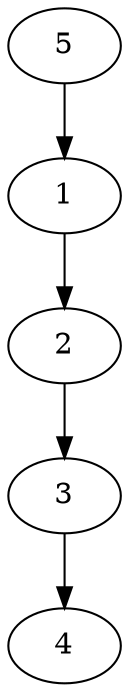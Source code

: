 digraph G {
	5;
	1;
	2;
	3;
	4;

	5 -> 1 [village=BikiniBottom; name=Fir_Way; heightLimit=3; weight=10; primaryType=sideStreet; secondaryType=none;];
	1 -> 2 [village=BikiniBottom; name=Valley_Road; heightLimit=3; weight=10; primaryType=sideStreet; secondaryType=none;];
	2 -> 3 [village=BikiniBottom; name=Field_Lane; heightLimit=3; weight=10; primaryType=mainStreet; secondaryType=none;];
	3 -> 4 [village=BikiniBottom; name=Linden_Avenue; heightLimit=3; weight=10; primaryType=mainStreet; secondaryType=none;];

}